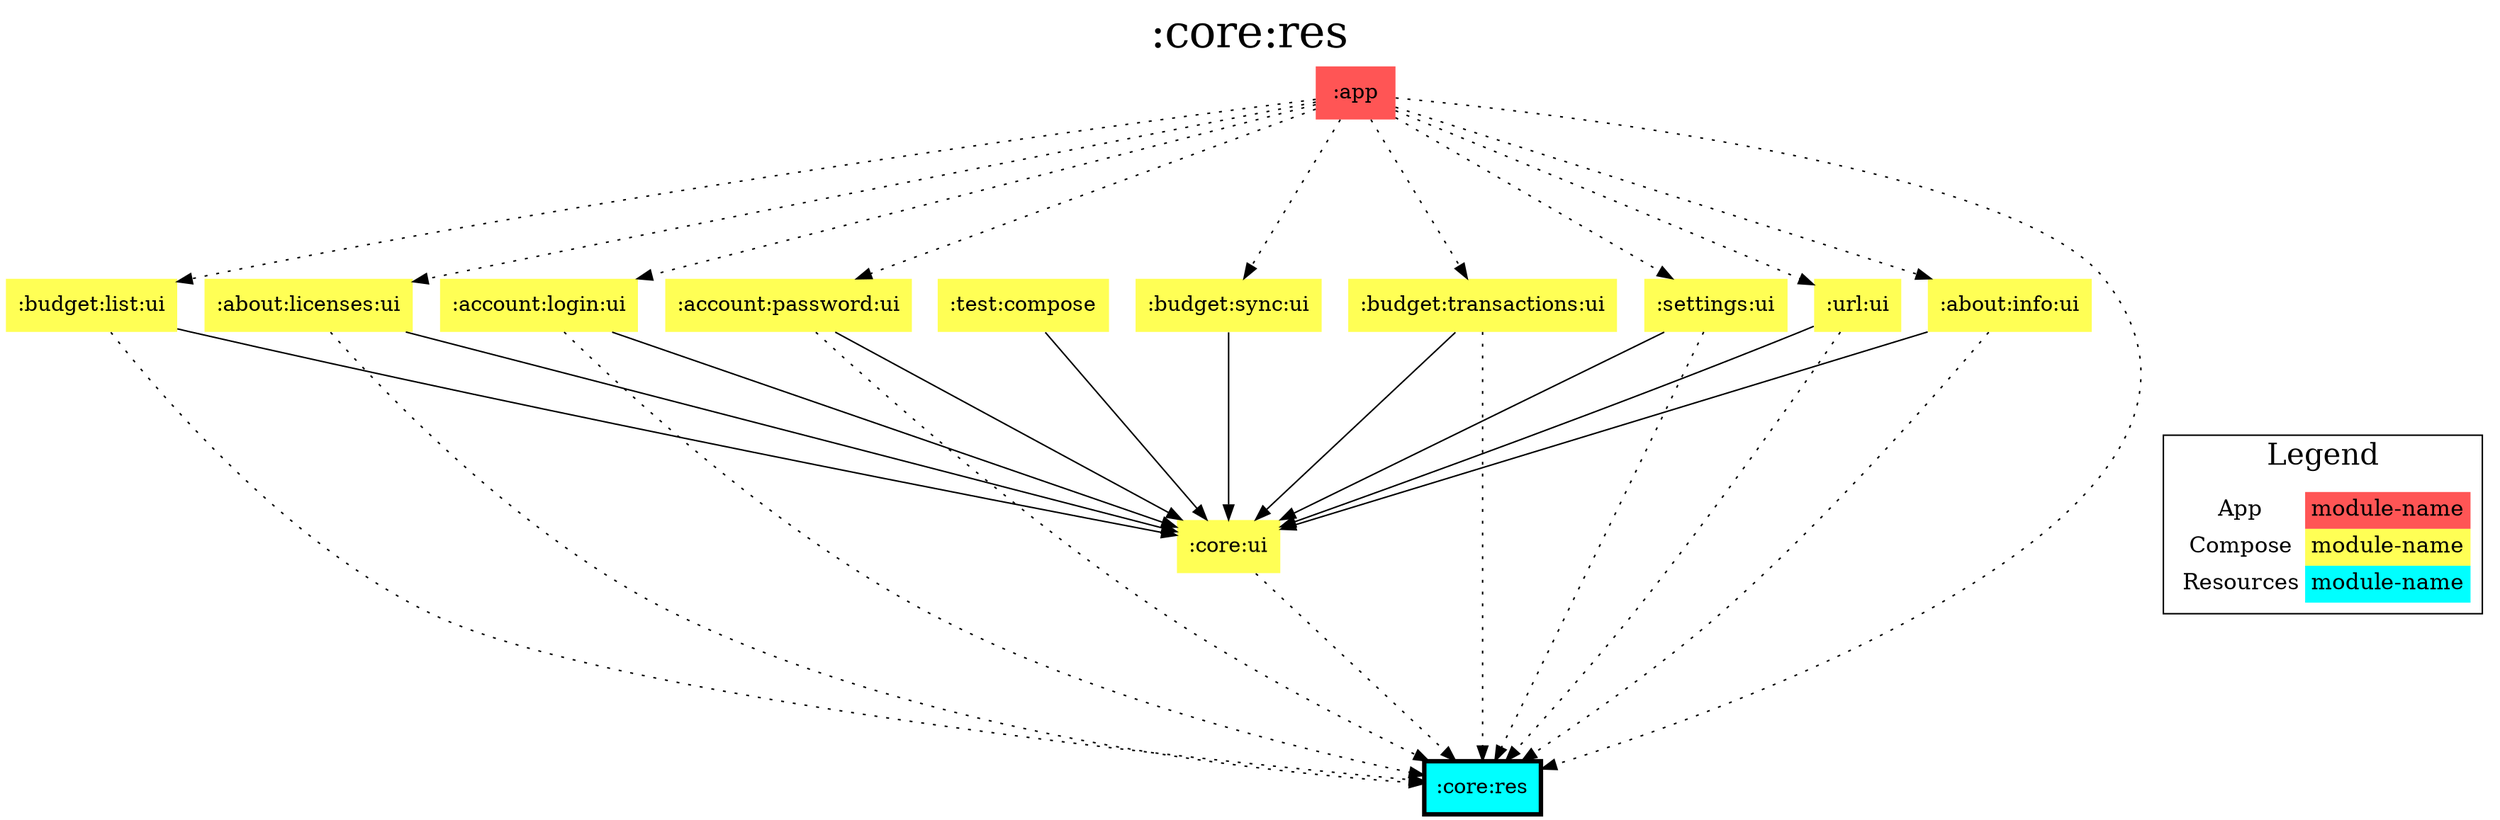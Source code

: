 digraph {
edge ["dir"="forward"]
graph ["dpi"="100","label"=":core:res","labelloc"="t","fontsize"="30","ranksep"="1.5","rankdir"="TB"]
node ["style"="filled"]
":about:info:ui" ["fillcolor"="#FFFF55","shape"="none"]
":about:licenses:ui" ["fillcolor"="#FFFF55","shape"="none"]
":account:login:ui" ["fillcolor"="#FFFF55","shape"="none"]
":account:password:ui" ["fillcolor"="#FFFF55","shape"="none"]
":app" ["fillcolor"="#FF5555","shape"="none"]
":budget:list:ui" ["fillcolor"="#FFFF55","shape"="none"]
":budget:sync:ui" ["fillcolor"="#FFFF55","shape"="none"]
":budget:transactions:ui" ["fillcolor"="#FFFF55","shape"="none"]
":core:res" ["fillcolor"="#00FFFF","color"="black","penwidth"="3","shape"="box"]
":core:ui" ["fillcolor"="#FFFF55","shape"="none"]
":settings:ui" ["fillcolor"="#FFFF55","shape"="none"]
":test:compose" ["fillcolor"="#FFFF55","shape"="none"]
":url:ui" ["fillcolor"="#FFFF55","shape"="none"]
{
edge ["dir"="none"]
graph ["rank"="same"]
":core:res"
}
":about:info:ui" -> ":core:res" ["style"="dotted"]
":about:info:ui" -> ":core:ui"
":about:licenses:ui" -> ":core:res" ["style"="dotted"]
":about:licenses:ui" -> ":core:ui"
":account:login:ui" -> ":core:res" ["style"="dotted"]
":account:login:ui" -> ":core:ui"
":account:password:ui" -> ":core:res" ["style"="dotted"]
":account:password:ui" -> ":core:ui"
":app" -> ":about:info:ui" ["style"="dotted"]
":app" -> ":about:licenses:ui" ["style"="dotted"]
":app" -> ":account:login:ui" ["style"="dotted"]
":app" -> ":account:password:ui" ["style"="dotted"]
":app" -> ":budget:list:ui" ["style"="dotted"]
":app" -> ":budget:sync:ui" ["style"="dotted"]
":app" -> ":budget:transactions:ui" ["style"="dotted"]
":app" -> ":core:res" ["style"="dotted"]
":app" -> ":settings:ui" ["style"="dotted"]
":app" -> ":url:ui" ["style"="dotted"]
":budget:list:ui" -> ":core:res" ["style"="dotted"]
":budget:list:ui" -> ":core:ui"
":budget:sync:ui" -> ":core:ui"
":budget:transactions:ui" -> ":core:res" ["style"="dotted"]
":budget:transactions:ui" -> ":core:ui"
":core:ui" -> ":core:res" ["style"="dotted"]
":settings:ui" -> ":core:res" ["style"="dotted"]
":settings:ui" -> ":core:ui"
":test:compose" -> ":core:ui"
":url:ui" -> ":core:res" ["style"="dotted"]
":url:ui" -> ":core:ui"
subgraph "cluster_legend" {
edge ["dir"="none"]
graph ["label"="Legend","fontsize"="20"]
"Legend" ["style"="filled","fillcolor"="#FFFFFF","shape"="none","margin"="0","fontsize"="15","label"=<
<TABLE BORDER="0" CELLBORDER="0" CELLSPACING="0" CELLPADDING="4">
<TR><TD>App</TD><TD BGCOLOR="#FF5555">module-name</TD></TR>
<TR><TD>Compose</TD><TD BGCOLOR="#FFFF55">module-name</TD></TR>
<TR><TD>Resources</TD><TD BGCOLOR="#00FFFF">module-name</TD></TR>
</TABLE>
>]
} -> ":core:res" ["style"="invis"]
}
